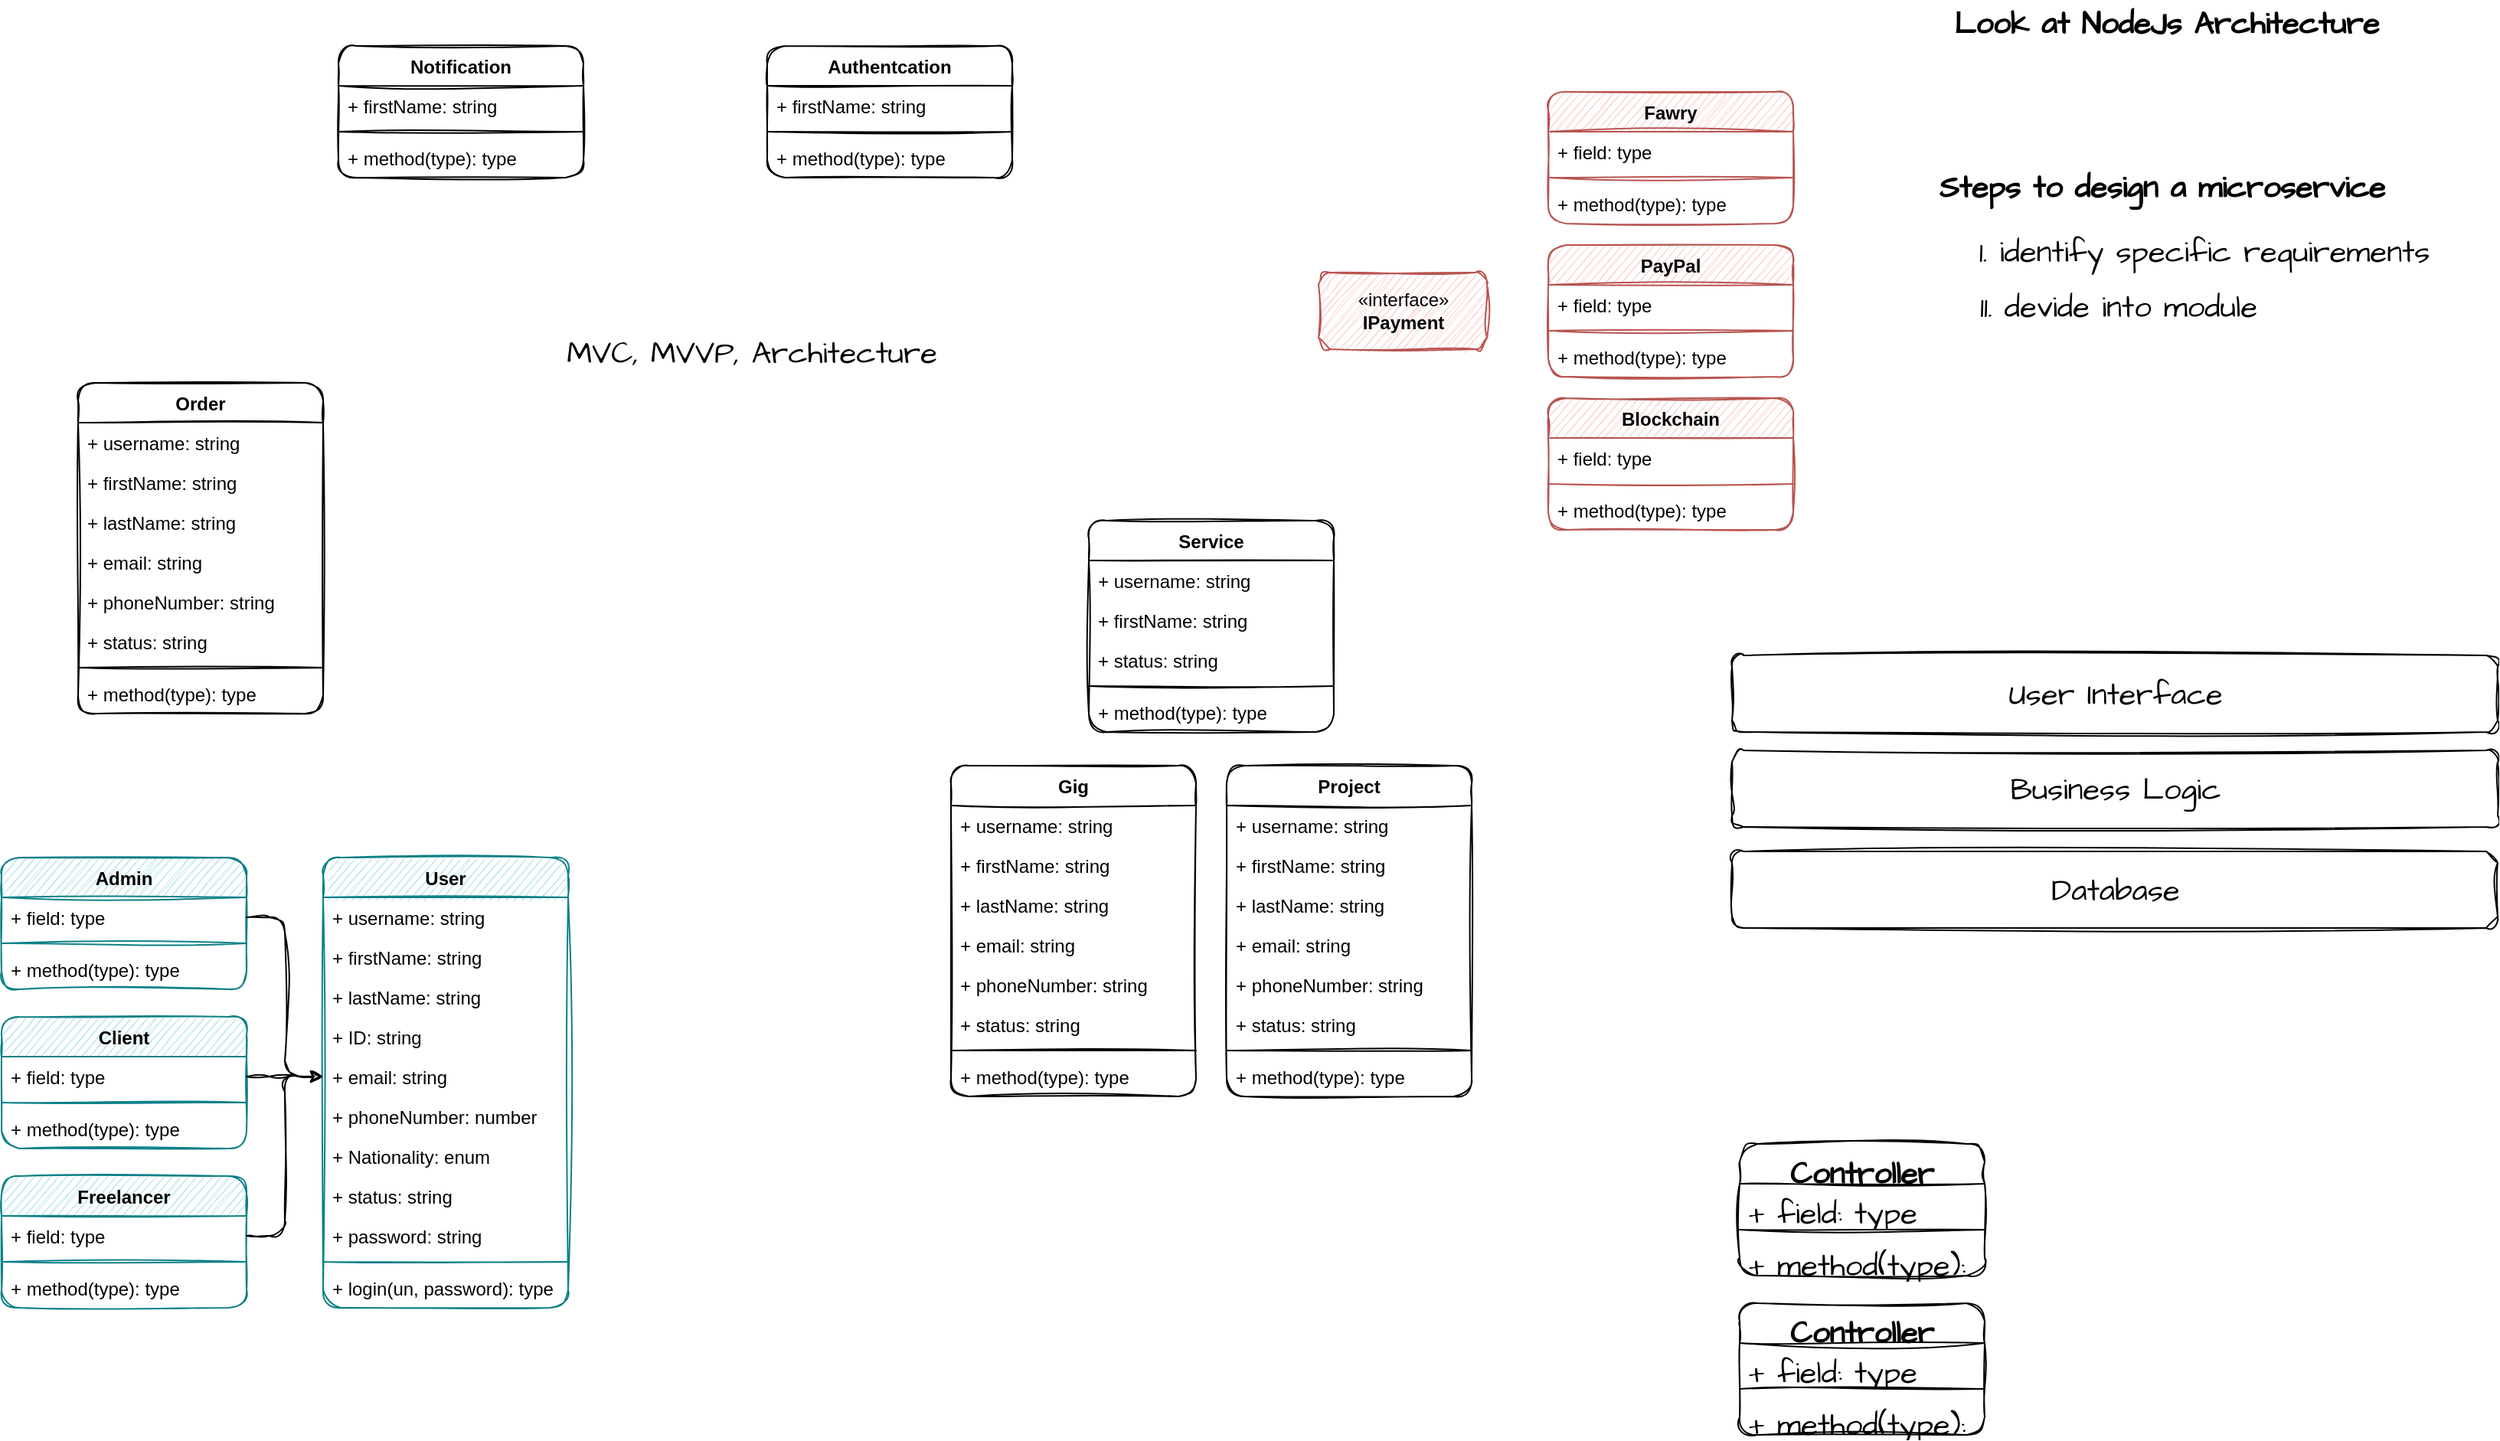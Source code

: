 <mxfile version="20.8.11" type="device"><diagram name="Page-1" id="Dv874IC3I2NjxH6UxXq5"><mxGraphModel dx="2125" dy="1178" grid="0" gridSize="10" guides="1" tooltips="1" connect="1" arrows="1" fold="1" page="1" pageScale="1" pageWidth="850" pageHeight="1100" math="0" shadow="0"><root><mxCell id="0"/><mxCell id="1" parent="0"/><mxCell id="En9R9ll1Qso2doS7dq96-1" value="«interface»&lt;br&gt;&lt;b&gt;IPayment&lt;/b&gt;" style="html=1;fillColor=#f8cecc;strokeColor=#b85450;sketch=1;curveFitting=1;jiggle=2;shadow=0;glass=0;rounded=1;" vertex="1" parent="1"><mxGeometry x="890" y="288" width="110" height="50" as="geometry"/></mxCell><mxCell id="En9R9ll1Qso2doS7dq96-4" value="PayPal" style="swimlane;fontStyle=1;align=center;verticalAlign=top;childLayout=stackLayout;horizontal=1;startSize=26;horizontalStack=0;resizeParent=1;resizeParentMax=0;resizeLast=0;collapsible=1;marginBottom=0;rounded=1;shadow=0;glass=0;sketch=1;fillColor=#f8cecc;strokeColor=#b85450;" vertex="1" parent="1"><mxGeometry x="1040" y="270" width="160" height="86" as="geometry"/></mxCell><mxCell id="En9R9ll1Qso2doS7dq96-5" value="+ field: type" style="text;strokeColor=none;fillColor=none;align=left;verticalAlign=top;spacingLeft=4;spacingRight=4;overflow=hidden;rotatable=0;points=[[0,0.5],[1,0.5]];portConstraint=eastwest;" vertex="1" parent="En9R9ll1Qso2doS7dq96-4"><mxGeometry y="26" width="160" height="26" as="geometry"/></mxCell><mxCell id="En9R9ll1Qso2doS7dq96-6" value="" style="line;strokeWidth=1;fillColor=none;align=left;verticalAlign=middle;spacingTop=-1;spacingLeft=3;spacingRight=3;rotatable=0;labelPosition=right;points=[];portConstraint=eastwest;strokeColor=inherit;rounded=1;shadow=0;glass=0;sketch=1;" vertex="1" parent="En9R9ll1Qso2doS7dq96-4"><mxGeometry y="52" width="160" height="8" as="geometry"/></mxCell><mxCell id="En9R9ll1Qso2doS7dq96-7" value="+ method(type): type" style="text;strokeColor=none;fillColor=none;align=left;verticalAlign=top;spacingLeft=4;spacingRight=4;overflow=hidden;rotatable=0;points=[[0,0.5],[1,0.5]];portConstraint=eastwest;" vertex="1" parent="En9R9ll1Qso2doS7dq96-4"><mxGeometry y="60" width="160" height="26" as="geometry"/></mxCell><mxCell id="En9R9ll1Qso2doS7dq96-9" value="Fawry" style="swimlane;fontStyle=1;align=center;verticalAlign=top;childLayout=stackLayout;horizontal=1;startSize=26;horizontalStack=0;resizeParent=1;resizeParentMax=0;resizeLast=0;collapsible=1;marginBottom=0;rounded=1;shadow=0;glass=0;sketch=1;fillColor=#f8cecc;strokeColor=#b85450;" vertex="1" parent="1"><mxGeometry x="1040" y="170" width="160" height="86" as="geometry"/></mxCell><mxCell id="En9R9ll1Qso2doS7dq96-10" value="+ field: type" style="text;strokeColor=none;fillColor=none;align=left;verticalAlign=top;spacingLeft=4;spacingRight=4;overflow=hidden;rotatable=0;points=[[0,0.5],[1,0.5]];portConstraint=eastwest;" vertex="1" parent="En9R9ll1Qso2doS7dq96-9"><mxGeometry y="26" width="160" height="26" as="geometry"/></mxCell><mxCell id="En9R9ll1Qso2doS7dq96-11" value="" style="line;strokeWidth=1;fillColor=none;align=left;verticalAlign=middle;spacingTop=-1;spacingLeft=3;spacingRight=3;rotatable=0;labelPosition=right;points=[];portConstraint=eastwest;strokeColor=inherit;rounded=1;shadow=0;glass=0;sketch=1;" vertex="1" parent="En9R9ll1Qso2doS7dq96-9"><mxGeometry y="52" width="160" height="8" as="geometry"/></mxCell><mxCell id="En9R9ll1Qso2doS7dq96-12" value="+ method(type): type" style="text;strokeColor=none;fillColor=none;align=left;verticalAlign=top;spacingLeft=4;spacingRight=4;overflow=hidden;rotatable=0;points=[[0,0.5],[1,0.5]];portConstraint=eastwest;" vertex="1" parent="En9R9ll1Qso2doS7dq96-9"><mxGeometry y="60" width="160" height="26" as="geometry"/></mxCell><mxCell id="En9R9ll1Qso2doS7dq96-13" value="Blockchain" style="swimlane;fontStyle=1;align=center;verticalAlign=top;childLayout=stackLayout;horizontal=1;startSize=26;horizontalStack=0;resizeParent=1;resizeParentMax=0;resizeLast=0;collapsible=1;marginBottom=0;rounded=1;shadow=0;glass=0;sketch=1;fillColor=#f8cecc;strokeColor=#b85450;" vertex="1" parent="1"><mxGeometry x="1040" y="370" width="160" height="86" as="geometry"/></mxCell><mxCell id="En9R9ll1Qso2doS7dq96-14" value="+ field: type" style="text;strokeColor=none;fillColor=none;align=left;verticalAlign=top;spacingLeft=4;spacingRight=4;overflow=hidden;rotatable=0;points=[[0,0.5],[1,0.5]];portConstraint=eastwest;" vertex="1" parent="En9R9ll1Qso2doS7dq96-13"><mxGeometry y="26" width="160" height="26" as="geometry"/></mxCell><mxCell id="En9R9ll1Qso2doS7dq96-15" value="" style="line;strokeWidth=1;fillColor=none;align=left;verticalAlign=middle;spacingTop=-1;spacingLeft=3;spacingRight=3;rotatable=0;labelPosition=right;points=[];portConstraint=eastwest;strokeColor=inherit;rounded=1;shadow=0;glass=0;sketch=1;" vertex="1" parent="En9R9ll1Qso2doS7dq96-13"><mxGeometry y="52" width="160" height="8" as="geometry"/></mxCell><mxCell id="En9R9ll1Qso2doS7dq96-16" value="+ method(type): type" style="text;strokeColor=none;fillColor=none;align=left;verticalAlign=top;spacingLeft=4;spacingRight=4;overflow=hidden;rotatable=0;points=[[0,0.5],[1,0.5]];portConstraint=eastwest;" vertex="1" parent="En9R9ll1Qso2doS7dq96-13"><mxGeometry y="60" width="160" height="26" as="geometry"/></mxCell><mxCell id="En9R9ll1Qso2doS7dq96-17" value="User" style="swimlane;fontStyle=1;align=center;verticalAlign=top;childLayout=stackLayout;horizontal=1;startSize=26;horizontalStack=0;resizeParent=1;resizeParentMax=0;resizeLast=0;collapsible=1;marginBottom=0;rounded=1;shadow=0;glass=0;sketch=1;fillColor=#b0e3e6;strokeColor=#0e8088;" vertex="1" parent="1"><mxGeometry x="240" y="670" width="160" height="294" as="geometry"/></mxCell><mxCell id="En9R9ll1Qso2doS7dq96-21" value="+ username: string" style="text;strokeColor=none;fillColor=none;align=left;verticalAlign=top;spacingLeft=4;spacingRight=4;overflow=hidden;rotatable=0;points=[[0,0.5],[1,0.5]];portConstraint=eastwest;" vertex="1" parent="En9R9ll1Qso2doS7dq96-17"><mxGeometry y="26" width="160" height="26" as="geometry"/></mxCell><mxCell id="En9R9ll1Qso2doS7dq96-22" value="+ firstName: string" style="text;strokeColor=none;fillColor=none;align=left;verticalAlign=top;spacingLeft=4;spacingRight=4;overflow=hidden;rotatable=0;points=[[0,0.5],[1,0.5]];portConstraint=eastwest;" vertex="1" parent="En9R9ll1Qso2doS7dq96-17"><mxGeometry y="52" width="160" height="26" as="geometry"/></mxCell><mxCell id="En9R9ll1Qso2doS7dq96-45" value="+ lastName: string" style="text;strokeColor=none;fillColor=none;align=left;verticalAlign=top;spacingLeft=4;spacingRight=4;overflow=hidden;rotatable=0;points=[[0,0.5],[1,0.5]];portConstraint=eastwest;" vertex="1" parent="En9R9ll1Qso2doS7dq96-17"><mxGeometry y="78" width="160" height="26" as="geometry"/></mxCell><mxCell id="En9R9ll1Qso2doS7dq96-23" value="+ ID: string" style="text;strokeColor=none;fillColor=none;align=left;verticalAlign=top;spacingLeft=4;spacingRight=4;overflow=hidden;rotatable=0;points=[[0,0.5],[1,0.5]];portConstraint=eastwest;" vertex="1" parent="En9R9ll1Qso2doS7dq96-17"><mxGeometry y="104" width="160" height="26" as="geometry"/></mxCell><mxCell id="En9R9ll1Qso2doS7dq96-25" value="+ email: string" style="text;strokeColor=none;fillColor=none;align=left;verticalAlign=top;spacingLeft=4;spacingRight=4;overflow=hidden;rotatable=0;points=[[0,0.5],[1,0.5]];portConstraint=eastwest;" vertex="1" parent="En9R9ll1Qso2doS7dq96-17"><mxGeometry y="130" width="160" height="26" as="geometry"/></mxCell><mxCell id="En9R9ll1Qso2doS7dq96-47" value="+ phoneNumber: number" style="text;strokeColor=none;fillColor=none;align=left;verticalAlign=top;spacingLeft=4;spacingRight=4;overflow=hidden;rotatable=0;points=[[0,0.5],[1,0.5]];portConstraint=eastwest;" vertex="1" parent="En9R9ll1Qso2doS7dq96-17"><mxGeometry y="156" width="160" height="26" as="geometry"/></mxCell><mxCell id="En9R9ll1Qso2doS7dq96-24" value="+ Nationality: enum" style="text;strokeColor=none;fillColor=none;align=left;verticalAlign=top;spacingLeft=4;spacingRight=4;overflow=hidden;rotatable=0;points=[[0,0.5],[1,0.5]];portConstraint=eastwest;" vertex="1" parent="En9R9ll1Qso2doS7dq96-17"><mxGeometry y="182" width="160" height="26" as="geometry"/></mxCell><mxCell id="En9R9ll1Qso2doS7dq96-46" value="+ status: string" style="text;strokeColor=none;fillColor=none;align=left;verticalAlign=top;spacingLeft=4;spacingRight=4;overflow=hidden;rotatable=0;points=[[0,0.5],[1,0.5]];portConstraint=eastwest;" vertex="1" parent="En9R9ll1Qso2doS7dq96-17"><mxGeometry y="208" width="160" height="26" as="geometry"/></mxCell><mxCell id="En9R9ll1Qso2doS7dq96-18" value="+ password: string" style="text;strokeColor=none;fillColor=none;align=left;verticalAlign=top;spacingLeft=4;spacingRight=4;overflow=hidden;rotatable=0;points=[[0,0.5],[1,0.5]];portConstraint=eastwest;" vertex="1" parent="En9R9ll1Qso2doS7dq96-17"><mxGeometry y="234" width="160" height="26" as="geometry"/></mxCell><mxCell id="En9R9ll1Qso2doS7dq96-19" value="" style="line;strokeWidth=1;fillColor=none;align=left;verticalAlign=middle;spacingTop=-1;spacingLeft=3;spacingRight=3;rotatable=0;labelPosition=right;points=[];portConstraint=eastwest;strokeColor=inherit;rounded=1;shadow=0;glass=0;sketch=1;" vertex="1" parent="En9R9ll1Qso2doS7dq96-17"><mxGeometry y="260" width="160" height="8" as="geometry"/></mxCell><mxCell id="En9R9ll1Qso2doS7dq96-20" value="+ login(un, password): type" style="text;strokeColor=none;fillColor=none;align=left;verticalAlign=top;spacingLeft=4;spacingRight=4;overflow=hidden;rotatable=0;points=[[0,0.5],[1,0.5]];portConstraint=eastwest;" vertex="1" parent="En9R9ll1Qso2doS7dq96-17"><mxGeometry y="268" width="160" height="26" as="geometry"/></mxCell><mxCell id="En9R9ll1Qso2doS7dq96-26" value="Order" style="swimlane;fontStyle=1;align=center;verticalAlign=top;childLayout=stackLayout;horizontal=1;startSize=26;horizontalStack=0;resizeParent=1;resizeParentMax=0;resizeLast=0;collapsible=1;marginBottom=0;rounded=1;shadow=0;glass=0;sketch=1;" vertex="1" parent="1"><mxGeometry x="80" y="360" width="160" height="216" as="geometry"/></mxCell><mxCell id="En9R9ll1Qso2doS7dq96-27" value="+ username: string" style="text;strokeColor=none;fillColor=none;align=left;verticalAlign=top;spacingLeft=4;spacingRight=4;overflow=hidden;rotatable=0;points=[[0,0.5],[1,0.5]];portConstraint=eastwest;" vertex="1" parent="En9R9ll1Qso2doS7dq96-26"><mxGeometry y="26" width="160" height="26" as="geometry"/></mxCell><mxCell id="En9R9ll1Qso2doS7dq96-28" value="+ firstName: string" style="text;strokeColor=none;fillColor=none;align=left;verticalAlign=top;spacingLeft=4;spacingRight=4;overflow=hidden;rotatable=0;points=[[0,0.5],[1,0.5]];portConstraint=eastwest;" vertex="1" parent="En9R9ll1Qso2doS7dq96-26"><mxGeometry y="52" width="160" height="26" as="geometry"/></mxCell><mxCell id="En9R9ll1Qso2doS7dq96-29" value="+ lastName: string" style="text;strokeColor=none;fillColor=none;align=left;verticalAlign=top;spacingLeft=4;spacingRight=4;overflow=hidden;rotatable=0;points=[[0,0.5],[1,0.5]];portConstraint=eastwest;" vertex="1" parent="En9R9ll1Qso2doS7dq96-26"><mxGeometry y="78" width="160" height="26" as="geometry"/></mxCell><mxCell id="En9R9ll1Qso2doS7dq96-30" value="+ email: string" style="text;strokeColor=none;fillColor=none;align=left;verticalAlign=top;spacingLeft=4;spacingRight=4;overflow=hidden;rotatable=0;points=[[0,0.5],[1,0.5]];portConstraint=eastwest;" vertex="1" parent="En9R9ll1Qso2doS7dq96-26"><mxGeometry y="104" width="160" height="26" as="geometry"/></mxCell><mxCell id="En9R9ll1Qso2doS7dq96-31" value="+ phoneNumber: string" style="text;strokeColor=none;fillColor=none;align=left;verticalAlign=top;spacingLeft=4;spacingRight=4;overflow=hidden;rotatable=0;points=[[0,0.5],[1,0.5]];portConstraint=eastwest;" vertex="1" parent="En9R9ll1Qso2doS7dq96-26"><mxGeometry y="130" width="160" height="26" as="geometry"/></mxCell><mxCell id="En9R9ll1Qso2doS7dq96-32" value="+ status: string" style="text;strokeColor=none;fillColor=none;align=left;verticalAlign=top;spacingLeft=4;spacingRight=4;overflow=hidden;rotatable=0;points=[[0,0.5],[1,0.5]];portConstraint=eastwest;" vertex="1" parent="En9R9ll1Qso2doS7dq96-26"><mxGeometry y="156" width="160" height="26" as="geometry"/></mxCell><mxCell id="En9R9ll1Qso2doS7dq96-33" value="" style="line;strokeWidth=1;fillColor=none;align=left;verticalAlign=middle;spacingTop=-1;spacingLeft=3;spacingRight=3;rotatable=0;labelPosition=right;points=[];portConstraint=eastwest;strokeColor=inherit;rounded=1;shadow=0;glass=0;sketch=1;" vertex="1" parent="En9R9ll1Qso2doS7dq96-26"><mxGeometry y="182" width="160" height="8" as="geometry"/></mxCell><mxCell id="En9R9ll1Qso2doS7dq96-34" value="+ method(type): type" style="text;strokeColor=none;fillColor=none;align=left;verticalAlign=top;spacingLeft=4;spacingRight=4;overflow=hidden;rotatable=0;points=[[0,0.5],[1,0.5]];portConstraint=eastwest;" vertex="1" parent="En9R9ll1Qso2doS7dq96-26"><mxGeometry y="190" width="160" height="26" as="geometry"/></mxCell><mxCell id="En9R9ll1Qso2doS7dq96-35" value="Service" style="swimlane;fontStyle=1;align=center;verticalAlign=top;childLayout=stackLayout;horizontal=1;startSize=26;horizontalStack=0;resizeParent=1;resizeParentMax=0;resizeLast=0;collapsible=1;marginBottom=0;rounded=1;shadow=0;glass=0;sketch=1;" vertex="1" parent="1"><mxGeometry x="740" y="450" width="160" height="138" as="geometry"/></mxCell><mxCell id="En9R9ll1Qso2doS7dq96-36" value="+ username: string" style="text;strokeColor=none;fillColor=none;align=left;verticalAlign=top;spacingLeft=4;spacingRight=4;overflow=hidden;rotatable=0;points=[[0,0.5],[1,0.5]];portConstraint=eastwest;" vertex="1" parent="En9R9ll1Qso2doS7dq96-35"><mxGeometry y="26" width="160" height="26" as="geometry"/></mxCell><mxCell id="En9R9ll1Qso2doS7dq96-37" value="+ firstName: string" style="text;strokeColor=none;fillColor=none;align=left;verticalAlign=top;spacingLeft=4;spacingRight=4;overflow=hidden;rotatable=0;points=[[0,0.5],[1,0.5]];portConstraint=eastwest;" vertex="1" parent="En9R9ll1Qso2doS7dq96-35"><mxGeometry y="52" width="160" height="26" as="geometry"/></mxCell><mxCell id="En9R9ll1Qso2doS7dq96-41" value="+ status: string" style="text;strokeColor=none;fillColor=none;align=left;verticalAlign=top;spacingLeft=4;spacingRight=4;overflow=hidden;rotatable=0;points=[[0,0.5],[1,0.5]];portConstraint=eastwest;" vertex="1" parent="En9R9ll1Qso2doS7dq96-35"><mxGeometry y="78" width="160" height="26" as="geometry"/></mxCell><mxCell id="En9R9ll1Qso2doS7dq96-42" value="" style="line;strokeWidth=1;fillColor=none;align=left;verticalAlign=middle;spacingTop=-1;spacingLeft=3;spacingRight=3;rotatable=0;labelPosition=right;points=[];portConstraint=eastwest;strokeColor=inherit;rounded=1;shadow=0;glass=0;sketch=1;" vertex="1" parent="En9R9ll1Qso2doS7dq96-35"><mxGeometry y="104" width="160" height="8" as="geometry"/></mxCell><mxCell id="En9R9ll1Qso2doS7dq96-43" value="+ method(type): type" style="text;strokeColor=none;fillColor=none;align=left;verticalAlign=top;spacingLeft=4;spacingRight=4;overflow=hidden;rotatable=0;points=[[0,0.5],[1,0.5]];portConstraint=eastwest;" vertex="1" parent="En9R9ll1Qso2doS7dq96-35"><mxGeometry y="112" width="160" height="26" as="geometry"/></mxCell><mxCell id="En9R9ll1Qso2doS7dq96-48" value="Admin" style="swimlane;fontStyle=1;align=center;verticalAlign=top;childLayout=stackLayout;horizontal=1;startSize=26;horizontalStack=0;resizeParent=1;resizeParentMax=0;resizeLast=0;collapsible=1;marginBottom=0;rounded=1;shadow=0;glass=0;sketch=1;fillColor=#b0e3e6;strokeColor=#0e8088;" vertex="1" parent="1"><mxGeometry x="30" y="670" width="160" height="86" as="geometry"/></mxCell><mxCell id="En9R9ll1Qso2doS7dq96-49" value="+ field: type" style="text;strokeColor=none;fillColor=none;align=left;verticalAlign=top;spacingLeft=4;spacingRight=4;overflow=hidden;rotatable=0;points=[[0,0.5],[1,0.5]];portConstraint=eastwest;" vertex="1" parent="En9R9ll1Qso2doS7dq96-48"><mxGeometry y="26" width="160" height="26" as="geometry"/></mxCell><mxCell id="En9R9ll1Qso2doS7dq96-50" value="" style="line;strokeWidth=1;fillColor=none;align=left;verticalAlign=middle;spacingTop=-1;spacingLeft=3;spacingRight=3;rotatable=0;labelPosition=right;points=[];portConstraint=eastwest;strokeColor=inherit;rounded=1;shadow=0;glass=0;sketch=1;" vertex="1" parent="En9R9ll1Qso2doS7dq96-48"><mxGeometry y="52" width="160" height="8" as="geometry"/></mxCell><mxCell id="En9R9ll1Qso2doS7dq96-51" value="+ method(type): type" style="text;strokeColor=none;fillColor=none;align=left;verticalAlign=top;spacingLeft=4;spacingRight=4;overflow=hidden;rotatable=0;points=[[0,0.5],[1,0.5]];portConstraint=eastwest;" vertex="1" parent="En9R9ll1Qso2doS7dq96-48"><mxGeometry y="60" width="160" height="26" as="geometry"/></mxCell><mxCell id="En9R9ll1Qso2doS7dq96-52" value="Freelancer" style="swimlane;fontStyle=1;align=center;verticalAlign=top;childLayout=stackLayout;horizontal=1;startSize=26;horizontalStack=0;resizeParent=1;resizeParentMax=0;resizeLast=0;collapsible=1;marginBottom=0;rounded=1;shadow=0;glass=0;sketch=1;fillColor=#b0e3e6;strokeColor=#0e8088;" vertex="1" parent="1"><mxGeometry x="30" y="878" width="160" height="86" as="geometry"/></mxCell><mxCell id="En9R9ll1Qso2doS7dq96-53" value="+ field: type" style="text;strokeColor=none;fillColor=none;align=left;verticalAlign=top;spacingLeft=4;spacingRight=4;overflow=hidden;rotatable=0;points=[[0,0.5],[1,0.5]];portConstraint=eastwest;" vertex="1" parent="En9R9ll1Qso2doS7dq96-52"><mxGeometry y="26" width="160" height="26" as="geometry"/></mxCell><mxCell id="En9R9ll1Qso2doS7dq96-54" value="" style="line;strokeWidth=1;fillColor=none;align=left;verticalAlign=middle;spacingTop=-1;spacingLeft=3;spacingRight=3;rotatable=0;labelPosition=right;points=[];portConstraint=eastwest;strokeColor=inherit;rounded=1;shadow=0;glass=0;sketch=1;" vertex="1" parent="En9R9ll1Qso2doS7dq96-52"><mxGeometry y="52" width="160" height="8" as="geometry"/></mxCell><mxCell id="En9R9ll1Qso2doS7dq96-55" value="+ method(type): type" style="text;strokeColor=none;fillColor=none;align=left;verticalAlign=top;spacingLeft=4;spacingRight=4;overflow=hidden;rotatable=0;points=[[0,0.5],[1,0.5]];portConstraint=eastwest;" vertex="1" parent="En9R9ll1Qso2doS7dq96-52"><mxGeometry y="60" width="160" height="26" as="geometry"/></mxCell><mxCell id="En9R9ll1Qso2doS7dq96-56" value="Client" style="swimlane;fontStyle=1;align=center;verticalAlign=top;childLayout=stackLayout;horizontal=1;startSize=26;horizontalStack=0;resizeParent=1;resizeParentMax=0;resizeLast=0;collapsible=1;marginBottom=0;rounded=1;shadow=0;glass=0;sketch=1;fillColor=#b0e3e6;strokeColor=#0e8088;" vertex="1" parent="1"><mxGeometry x="30" y="774" width="160" height="86" as="geometry"/></mxCell><mxCell id="En9R9ll1Qso2doS7dq96-57" value="+ field: type" style="text;strokeColor=none;fillColor=none;align=left;verticalAlign=top;spacingLeft=4;spacingRight=4;overflow=hidden;rotatable=0;points=[[0,0.5],[1,0.5]];portConstraint=eastwest;" vertex="1" parent="En9R9ll1Qso2doS7dq96-56"><mxGeometry y="26" width="160" height="26" as="geometry"/></mxCell><mxCell id="En9R9ll1Qso2doS7dq96-58" value="" style="line;strokeWidth=1;fillColor=none;align=left;verticalAlign=middle;spacingTop=-1;spacingLeft=3;spacingRight=3;rotatable=0;labelPosition=right;points=[];portConstraint=eastwest;strokeColor=inherit;rounded=1;shadow=0;glass=0;sketch=1;" vertex="1" parent="En9R9ll1Qso2doS7dq96-56"><mxGeometry y="52" width="160" height="8" as="geometry"/></mxCell><mxCell id="En9R9ll1Qso2doS7dq96-59" value="+ method(type): type" style="text;strokeColor=none;fillColor=none;align=left;verticalAlign=top;spacingLeft=4;spacingRight=4;overflow=hidden;rotatable=0;points=[[0,0.5],[1,0.5]];portConstraint=eastwest;" vertex="1" parent="En9R9ll1Qso2doS7dq96-56"><mxGeometry y="60" width="160" height="26" as="geometry"/></mxCell><mxCell id="En9R9ll1Qso2doS7dq96-78" value="Gig" style="swimlane;fontStyle=1;align=center;verticalAlign=top;childLayout=stackLayout;horizontal=1;startSize=26;horizontalStack=0;resizeParent=1;resizeParentMax=0;resizeLast=0;collapsible=1;marginBottom=0;rounded=1;shadow=0;glass=0;sketch=1;" vertex="1" parent="1"><mxGeometry x="650" y="610" width="160" height="216" as="geometry"/></mxCell><mxCell id="En9R9ll1Qso2doS7dq96-79" value="+ username: string" style="text;strokeColor=none;fillColor=none;align=left;verticalAlign=top;spacingLeft=4;spacingRight=4;overflow=hidden;rotatable=0;points=[[0,0.5],[1,0.5]];portConstraint=eastwest;" vertex="1" parent="En9R9ll1Qso2doS7dq96-78"><mxGeometry y="26" width="160" height="26" as="geometry"/></mxCell><mxCell id="En9R9ll1Qso2doS7dq96-80" value="+ firstName: string" style="text;strokeColor=none;fillColor=none;align=left;verticalAlign=top;spacingLeft=4;spacingRight=4;overflow=hidden;rotatable=0;points=[[0,0.5],[1,0.5]];portConstraint=eastwest;" vertex="1" parent="En9R9ll1Qso2doS7dq96-78"><mxGeometry y="52" width="160" height="26" as="geometry"/></mxCell><mxCell id="En9R9ll1Qso2doS7dq96-81" value="+ lastName: string" style="text;strokeColor=none;fillColor=none;align=left;verticalAlign=top;spacingLeft=4;spacingRight=4;overflow=hidden;rotatable=0;points=[[0,0.5],[1,0.5]];portConstraint=eastwest;" vertex="1" parent="En9R9ll1Qso2doS7dq96-78"><mxGeometry y="78" width="160" height="26" as="geometry"/></mxCell><mxCell id="En9R9ll1Qso2doS7dq96-82" value="+ email: string" style="text;strokeColor=none;fillColor=none;align=left;verticalAlign=top;spacingLeft=4;spacingRight=4;overflow=hidden;rotatable=0;points=[[0,0.5],[1,0.5]];portConstraint=eastwest;" vertex="1" parent="En9R9ll1Qso2doS7dq96-78"><mxGeometry y="104" width="160" height="26" as="geometry"/></mxCell><mxCell id="En9R9ll1Qso2doS7dq96-83" value="+ phoneNumber: string" style="text;strokeColor=none;fillColor=none;align=left;verticalAlign=top;spacingLeft=4;spacingRight=4;overflow=hidden;rotatable=0;points=[[0,0.5],[1,0.5]];portConstraint=eastwest;" vertex="1" parent="En9R9ll1Qso2doS7dq96-78"><mxGeometry y="130" width="160" height="26" as="geometry"/></mxCell><mxCell id="En9R9ll1Qso2doS7dq96-84" value="+ status: string" style="text;strokeColor=none;fillColor=none;align=left;verticalAlign=top;spacingLeft=4;spacingRight=4;overflow=hidden;rotatable=0;points=[[0,0.5],[1,0.5]];portConstraint=eastwest;" vertex="1" parent="En9R9ll1Qso2doS7dq96-78"><mxGeometry y="156" width="160" height="26" as="geometry"/></mxCell><mxCell id="En9R9ll1Qso2doS7dq96-85" value="" style="line;strokeWidth=1;fillColor=none;align=left;verticalAlign=middle;spacingTop=-1;spacingLeft=3;spacingRight=3;rotatable=0;labelPosition=right;points=[];portConstraint=eastwest;strokeColor=inherit;rounded=1;shadow=0;glass=0;sketch=1;" vertex="1" parent="En9R9ll1Qso2doS7dq96-78"><mxGeometry y="182" width="160" height="8" as="geometry"/></mxCell><mxCell id="En9R9ll1Qso2doS7dq96-86" value="+ method(type): type" style="text;strokeColor=none;fillColor=none;align=left;verticalAlign=top;spacingLeft=4;spacingRight=4;overflow=hidden;rotatable=0;points=[[0,0.5],[1,0.5]];portConstraint=eastwest;" vertex="1" parent="En9R9ll1Qso2doS7dq96-78"><mxGeometry y="190" width="160" height="26" as="geometry"/></mxCell><mxCell id="En9R9ll1Qso2doS7dq96-87" value="Project" style="swimlane;fontStyle=1;align=center;verticalAlign=top;childLayout=stackLayout;horizontal=1;startSize=26;horizontalStack=0;resizeParent=1;resizeParentMax=0;resizeLast=0;collapsible=1;marginBottom=0;rounded=1;shadow=0;glass=0;sketch=1;" vertex="1" parent="1"><mxGeometry x="830" y="610" width="160" height="216" as="geometry"/></mxCell><mxCell id="En9R9ll1Qso2doS7dq96-88" value="+ username: string" style="text;strokeColor=none;fillColor=none;align=left;verticalAlign=top;spacingLeft=4;spacingRight=4;overflow=hidden;rotatable=0;points=[[0,0.5],[1,0.5]];portConstraint=eastwest;" vertex="1" parent="En9R9ll1Qso2doS7dq96-87"><mxGeometry y="26" width="160" height="26" as="geometry"/></mxCell><mxCell id="En9R9ll1Qso2doS7dq96-89" value="+ firstName: string" style="text;strokeColor=none;fillColor=none;align=left;verticalAlign=top;spacingLeft=4;spacingRight=4;overflow=hidden;rotatable=0;points=[[0,0.5],[1,0.5]];portConstraint=eastwest;" vertex="1" parent="En9R9ll1Qso2doS7dq96-87"><mxGeometry y="52" width="160" height="26" as="geometry"/></mxCell><mxCell id="En9R9ll1Qso2doS7dq96-90" value="+ lastName: string" style="text;strokeColor=none;fillColor=none;align=left;verticalAlign=top;spacingLeft=4;spacingRight=4;overflow=hidden;rotatable=0;points=[[0,0.5],[1,0.5]];portConstraint=eastwest;" vertex="1" parent="En9R9ll1Qso2doS7dq96-87"><mxGeometry y="78" width="160" height="26" as="geometry"/></mxCell><mxCell id="En9R9ll1Qso2doS7dq96-91" value="+ email: string" style="text;strokeColor=none;fillColor=none;align=left;verticalAlign=top;spacingLeft=4;spacingRight=4;overflow=hidden;rotatable=0;points=[[0,0.5],[1,0.5]];portConstraint=eastwest;" vertex="1" parent="En9R9ll1Qso2doS7dq96-87"><mxGeometry y="104" width="160" height="26" as="geometry"/></mxCell><mxCell id="En9R9ll1Qso2doS7dq96-92" value="+ phoneNumber: string" style="text;strokeColor=none;fillColor=none;align=left;verticalAlign=top;spacingLeft=4;spacingRight=4;overflow=hidden;rotatable=0;points=[[0,0.5],[1,0.5]];portConstraint=eastwest;" vertex="1" parent="En9R9ll1Qso2doS7dq96-87"><mxGeometry y="130" width="160" height="26" as="geometry"/></mxCell><mxCell id="En9R9ll1Qso2doS7dq96-93" value="+ status: string" style="text;strokeColor=none;fillColor=none;align=left;verticalAlign=top;spacingLeft=4;spacingRight=4;overflow=hidden;rotatable=0;points=[[0,0.5],[1,0.5]];portConstraint=eastwest;" vertex="1" parent="En9R9ll1Qso2doS7dq96-87"><mxGeometry y="156" width="160" height="26" as="geometry"/></mxCell><mxCell id="En9R9ll1Qso2doS7dq96-94" value="" style="line;strokeWidth=1;fillColor=none;align=left;verticalAlign=middle;spacingTop=-1;spacingLeft=3;spacingRight=3;rotatable=0;labelPosition=right;points=[];portConstraint=eastwest;strokeColor=inherit;rounded=1;shadow=0;glass=0;sketch=1;" vertex="1" parent="En9R9ll1Qso2doS7dq96-87"><mxGeometry y="182" width="160" height="8" as="geometry"/></mxCell><mxCell id="En9R9ll1Qso2doS7dq96-95" value="+ method(type): type" style="text;strokeColor=none;fillColor=none;align=left;verticalAlign=top;spacingLeft=4;spacingRight=4;overflow=hidden;rotatable=0;points=[[0,0.5],[1,0.5]];portConstraint=eastwest;" vertex="1" parent="En9R9ll1Qso2doS7dq96-87"><mxGeometry y="190" width="160" height="26" as="geometry"/></mxCell><mxCell id="En9R9ll1Qso2doS7dq96-99" style="edgeStyle=orthogonalEdgeStyle;rounded=1;sketch=1;hachureGap=4;jiggle=2;curveFitting=1;orthogonalLoop=1;jettySize=auto;html=1;entryX=0;entryY=0.5;entryDx=0;entryDy=0;fontFamily=Architects Daughter;fontSource=https%3A%2F%2Ffonts.googleapis.com%2Fcss%3Ffamily%3DArchitects%2BDaughter;fontSize=16;" edge="1" parent="1" source="En9R9ll1Qso2doS7dq96-49" target="En9R9ll1Qso2doS7dq96-25"><mxGeometry relative="1" as="geometry"/></mxCell><mxCell id="En9R9ll1Qso2doS7dq96-100" style="edgeStyle=orthogonalEdgeStyle;rounded=1;sketch=1;hachureGap=4;jiggle=2;curveFitting=1;orthogonalLoop=1;jettySize=auto;html=1;fontFamily=Architects Daughter;fontSource=https%3A%2F%2Ffonts.googleapis.com%2Fcss%3Ffamily%3DArchitects%2BDaughter;fontSize=16;" edge="1" parent="1" source="En9R9ll1Qso2doS7dq96-57"><mxGeometry relative="1" as="geometry"><mxPoint x="240" y="813" as="targetPoint"/></mxGeometry></mxCell><mxCell id="En9R9ll1Qso2doS7dq96-101" style="edgeStyle=orthogonalEdgeStyle;rounded=1;sketch=1;hachureGap=4;jiggle=2;curveFitting=1;orthogonalLoop=1;jettySize=auto;html=1;entryX=0;entryY=0.5;entryDx=0;entryDy=0;fontFamily=Architects Daughter;fontSource=https%3A%2F%2Ffonts.googleapis.com%2Fcss%3Ffamily%3DArchitects%2BDaughter;fontSize=16;" edge="1" parent="1" source="En9R9ll1Qso2doS7dq96-53" target="En9R9ll1Qso2doS7dq96-25"><mxGeometry relative="1" as="geometry"/></mxCell><mxCell id="En9R9ll1Qso2doS7dq96-106" value="Notification" style="swimlane;fontStyle=1;align=center;verticalAlign=top;childLayout=stackLayout;horizontal=1;startSize=26;horizontalStack=0;resizeParent=1;resizeParentMax=0;resizeLast=0;collapsible=1;marginBottom=0;rounded=1;shadow=0;glass=0;sketch=1;" vertex="1" parent="1"><mxGeometry x="250" y="140" width="160" height="86" as="geometry"/></mxCell><mxCell id="En9R9ll1Qso2doS7dq96-108" value="+ firstName: string" style="text;strokeColor=none;fillColor=none;align=left;verticalAlign=top;spacingLeft=4;spacingRight=4;overflow=hidden;rotatable=0;points=[[0,0.5],[1,0.5]];portConstraint=eastwest;" vertex="1" parent="En9R9ll1Qso2doS7dq96-106"><mxGeometry y="26" width="160" height="26" as="geometry"/></mxCell><mxCell id="En9R9ll1Qso2doS7dq96-110" value="" style="line;strokeWidth=1;fillColor=none;align=left;verticalAlign=middle;spacingTop=-1;spacingLeft=3;spacingRight=3;rotatable=0;labelPosition=right;points=[];portConstraint=eastwest;strokeColor=inherit;rounded=1;shadow=0;glass=0;sketch=1;" vertex="1" parent="En9R9ll1Qso2doS7dq96-106"><mxGeometry y="52" width="160" height="8" as="geometry"/></mxCell><mxCell id="En9R9ll1Qso2doS7dq96-111" value="+ method(type): type" style="text;strokeColor=none;fillColor=none;align=left;verticalAlign=top;spacingLeft=4;spacingRight=4;overflow=hidden;rotatable=0;points=[[0,0.5],[1,0.5]];portConstraint=eastwest;" vertex="1" parent="En9R9ll1Qso2doS7dq96-106"><mxGeometry y="60" width="160" height="26" as="geometry"/></mxCell><mxCell id="En9R9ll1Qso2doS7dq96-112" value="Authentcation" style="swimlane;fontStyle=1;align=center;verticalAlign=top;childLayout=stackLayout;horizontal=1;startSize=26;horizontalStack=0;resizeParent=1;resizeParentMax=0;resizeLast=0;collapsible=1;marginBottom=0;rounded=1;shadow=0;glass=0;sketch=1;" vertex="1" parent="1"><mxGeometry x="530" y="140" width="160" height="86" as="geometry"/></mxCell><mxCell id="En9R9ll1Qso2doS7dq96-113" value="+ firstName: string" style="text;strokeColor=none;fillColor=none;align=left;verticalAlign=top;spacingLeft=4;spacingRight=4;overflow=hidden;rotatable=0;points=[[0,0.5],[1,0.5]];portConstraint=eastwest;" vertex="1" parent="En9R9ll1Qso2doS7dq96-112"><mxGeometry y="26" width="160" height="26" as="geometry"/></mxCell><mxCell id="En9R9ll1Qso2doS7dq96-114" value="" style="line;strokeWidth=1;fillColor=none;align=left;verticalAlign=middle;spacingTop=-1;spacingLeft=3;spacingRight=3;rotatable=0;labelPosition=right;points=[];portConstraint=eastwest;strokeColor=inherit;rounded=1;shadow=0;glass=0;sketch=1;" vertex="1" parent="En9R9ll1Qso2doS7dq96-112"><mxGeometry y="52" width="160" height="8" as="geometry"/></mxCell><mxCell id="En9R9ll1Qso2doS7dq96-115" value="+ method(type): type" style="text;strokeColor=none;fillColor=none;align=left;verticalAlign=top;spacingLeft=4;spacingRight=4;overflow=hidden;rotatable=0;points=[[0,0.5],[1,0.5]];portConstraint=eastwest;" vertex="1" parent="En9R9ll1Qso2doS7dq96-112"><mxGeometry y="60" width="160" height="26" as="geometry"/></mxCell><mxCell id="En9R9ll1Qso2doS7dq96-116" value="MVC, MVVP, Architecture" style="text;html=1;strokeColor=none;fillColor=none;align=center;verticalAlign=middle;whiteSpace=wrap;rounded=0;fontSize=20;fontFamily=Architects Daughter;" vertex="1" parent="1"><mxGeometry x="360" y="320" width="320" height="40" as="geometry"/></mxCell><mxCell id="En9R9ll1Qso2doS7dq96-117" value="Controller" style="swimlane;fontStyle=1;align=center;verticalAlign=top;childLayout=stackLayout;horizontal=1;startSize=26;horizontalStack=0;resizeParent=1;resizeParentMax=0;resizeLast=0;collapsible=1;marginBottom=0;rounded=1;sketch=1;hachureGap=4;jiggle=2;curveFitting=1;fontFamily=Architects Daughter;fontSource=https%3A%2F%2Ffonts.googleapis.com%2Fcss%3Ffamily%3DArchitects%2BDaughter;fontSize=20;" vertex="1" parent="1"><mxGeometry x="1165" y="961" width="160" height="86" as="geometry"/></mxCell><mxCell id="En9R9ll1Qso2doS7dq96-118" value="+ field: type" style="text;strokeColor=none;fillColor=none;align=left;verticalAlign=top;spacingLeft=4;spacingRight=4;overflow=hidden;rotatable=0;points=[[0,0.5],[1,0.5]];portConstraint=eastwest;fontSize=20;fontFamily=Architects Daughter;" vertex="1" parent="En9R9ll1Qso2doS7dq96-117"><mxGeometry y="26" width="160" height="26" as="geometry"/></mxCell><mxCell id="En9R9ll1Qso2doS7dq96-119" value="" style="line;strokeWidth=1;fillColor=none;align=left;verticalAlign=middle;spacingTop=-1;spacingLeft=3;spacingRight=3;rotatable=0;labelPosition=right;points=[];portConstraint=eastwest;strokeColor=inherit;rounded=1;sketch=1;hachureGap=4;jiggle=2;curveFitting=1;fontFamily=Architects Daughter;fontSource=https%3A%2F%2Ffonts.googleapis.com%2Fcss%3Ffamily%3DArchitects%2BDaughter;fontSize=20;" vertex="1" parent="En9R9ll1Qso2doS7dq96-117"><mxGeometry y="52" width="160" height="8" as="geometry"/></mxCell><mxCell id="En9R9ll1Qso2doS7dq96-120" value="+ method(type): type" style="text;strokeColor=none;fillColor=none;align=left;verticalAlign=top;spacingLeft=4;spacingRight=4;overflow=hidden;rotatable=0;points=[[0,0.5],[1,0.5]];portConstraint=eastwest;fontSize=20;fontFamily=Architects Daughter;" vertex="1" parent="En9R9ll1Qso2doS7dq96-117"><mxGeometry y="60" width="160" height="26" as="geometry"/></mxCell><mxCell id="En9R9ll1Qso2doS7dq96-121" value="Controller" style="swimlane;fontStyle=1;align=center;verticalAlign=top;childLayout=stackLayout;horizontal=1;startSize=26;horizontalStack=0;resizeParent=1;resizeParentMax=0;resizeLast=0;collapsible=1;marginBottom=0;rounded=1;sketch=1;hachureGap=4;jiggle=2;curveFitting=1;fontFamily=Architects Daughter;fontSource=https%3A%2F%2Ffonts.googleapis.com%2Fcss%3Ffamily%3DArchitects%2BDaughter;fontSize=20;" vertex="1" parent="1"><mxGeometry x="1165" y="857" width="160" height="86" as="geometry"/></mxCell><mxCell id="En9R9ll1Qso2doS7dq96-122" value="+ field: type" style="text;strokeColor=none;fillColor=none;align=left;verticalAlign=top;spacingLeft=4;spacingRight=4;overflow=hidden;rotatable=0;points=[[0,0.5],[1,0.5]];portConstraint=eastwest;fontSize=20;fontFamily=Architects Daughter;" vertex="1" parent="En9R9ll1Qso2doS7dq96-121"><mxGeometry y="26" width="160" height="26" as="geometry"/></mxCell><mxCell id="En9R9ll1Qso2doS7dq96-123" value="" style="line;strokeWidth=1;fillColor=none;align=left;verticalAlign=middle;spacingTop=-1;spacingLeft=3;spacingRight=3;rotatable=0;labelPosition=right;points=[];portConstraint=eastwest;strokeColor=inherit;rounded=1;sketch=1;hachureGap=4;jiggle=2;curveFitting=1;fontFamily=Architects Daughter;fontSource=https%3A%2F%2Ffonts.googleapis.com%2Fcss%3Ffamily%3DArchitects%2BDaughter;fontSize=20;" vertex="1" parent="En9R9ll1Qso2doS7dq96-121"><mxGeometry y="52" width="160" height="8" as="geometry"/></mxCell><mxCell id="En9R9ll1Qso2doS7dq96-124" value="+ method(type): type" style="text;strokeColor=none;fillColor=none;align=left;verticalAlign=top;spacingLeft=4;spacingRight=4;overflow=hidden;rotatable=0;points=[[0,0.5],[1,0.5]];portConstraint=eastwest;fontSize=20;fontFamily=Architects Daughter;" vertex="1" parent="En9R9ll1Qso2doS7dq96-121"><mxGeometry y="60" width="160" height="26" as="geometry"/></mxCell><mxCell id="En9R9ll1Qso2doS7dq96-125" value="User Interface" style="html=1;rounded=1;sketch=1;hachureGap=4;jiggle=2;curveFitting=1;fontFamily=Architects Daughter;fontSource=https%3A%2F%2Ffonts.googleapis.com%2Fcss%3Ffamily%3DArchitects%2BDaughter;fontSize=20;" vertex="1" parent="1"><mxGeometry x="1160" y="538" width="500" height="50" as="geometry"/></mxCell><mxCell id="En9R9ll1Qso2doS7dq96-126" value="Business Logic" style="html=1;rounded=1;sketch=1;hachureGap=4;jiggle=2;curveFitting=1;fontFamily=Architects Daughter;fontSource=https%3A%2F%2Ffonts.googleapis.com%2Fcss%3Ffamily%3DArchitects%2BDaughter;fontSize=20;" vertex="1" parent="1"><mxGeometry x="1160" y="600" width="500" height="50" as="geometry"/></mxCell><mxCell id="En9R9ll1Qso2doS7dq96-127" value="Database" style="html=1;rounded=1;sketch=1;hachureGap=4;jiggle=2;curveFitting=1;fontFamily=Architects Daughter;fontSource=https%3A%2F%2Ffonts.googleapis.com%2Fcss%3Ffamily%3DArchitects%2BDaughter;fontSize=20;" vertex="1" parent="1"><mxGeometry x="1160" y="666" width="500" height="50" as="geometry"/></mxCell><mxCell id="En9R9ll1Qso2doS7dq96-128" value="Look at NodeJs Architecture" style="text;align=center;fontStyle=1;verticalAlign=middle;spacingLeft=3;spacingRight=3;strokeColor=none;rotatable=0;points=[[0,0.5],[1,0.5]];portConstraint=eastwest;fontSize=20;fontFamily=Architects Daughter;" vertex="1" parent="1"><mxGeometry x="1299" y="110" width="290" height="26" as="geometry"/></mxCell><mxCell id="En9R9ll1Qso2doS7dq96-129" value="Steps to design a microservice" style="text;align=center;fontStyle=1;verticalAlign=middle;spacingLeft=3;spacingRight=3;strokeColor=none;rotatable=0;points=[[0,0.5],[1,0.5]];portConstraint=eastwest;fontSize=20;fontFamily=Architects Daughter;" vertex="1" parent="1"><mxGeometry x="1296" y="217" width="290" height="26" as="geometry"/></mxCell><mxCell id="En9R9ll1Qso2doS7dq96-130" value="1. identify specific requirements" style="text;html=1;align=center;verticalAlign=middle;resizable=0;points=[];autosize=1;strokeColor=none;fillColor=none;fontSize=20;fontFamily=Architects Daughter;" vertex="1" parent="1"><mxGeometry x="1312" y="256" width="312" height="36" as="geometry"/></mxCell><mxCell id="En9R9ll1Qso2doS7dq96-131" value="11. devide into module&amp;nbsp;" style="text;html=1;align=center;verticalAlign=middle;resizable=0;points=[];autosize=1;strokeColor=none;fillColor=none;fontSize=20;fontFamily=Architects Daughter;" vertex="1" parent="1"><mxGeometry x="1312" y="292" width="207" height="36" as="geometry"/></mxCell></root></mxGraphModel></diagram></mxfile>